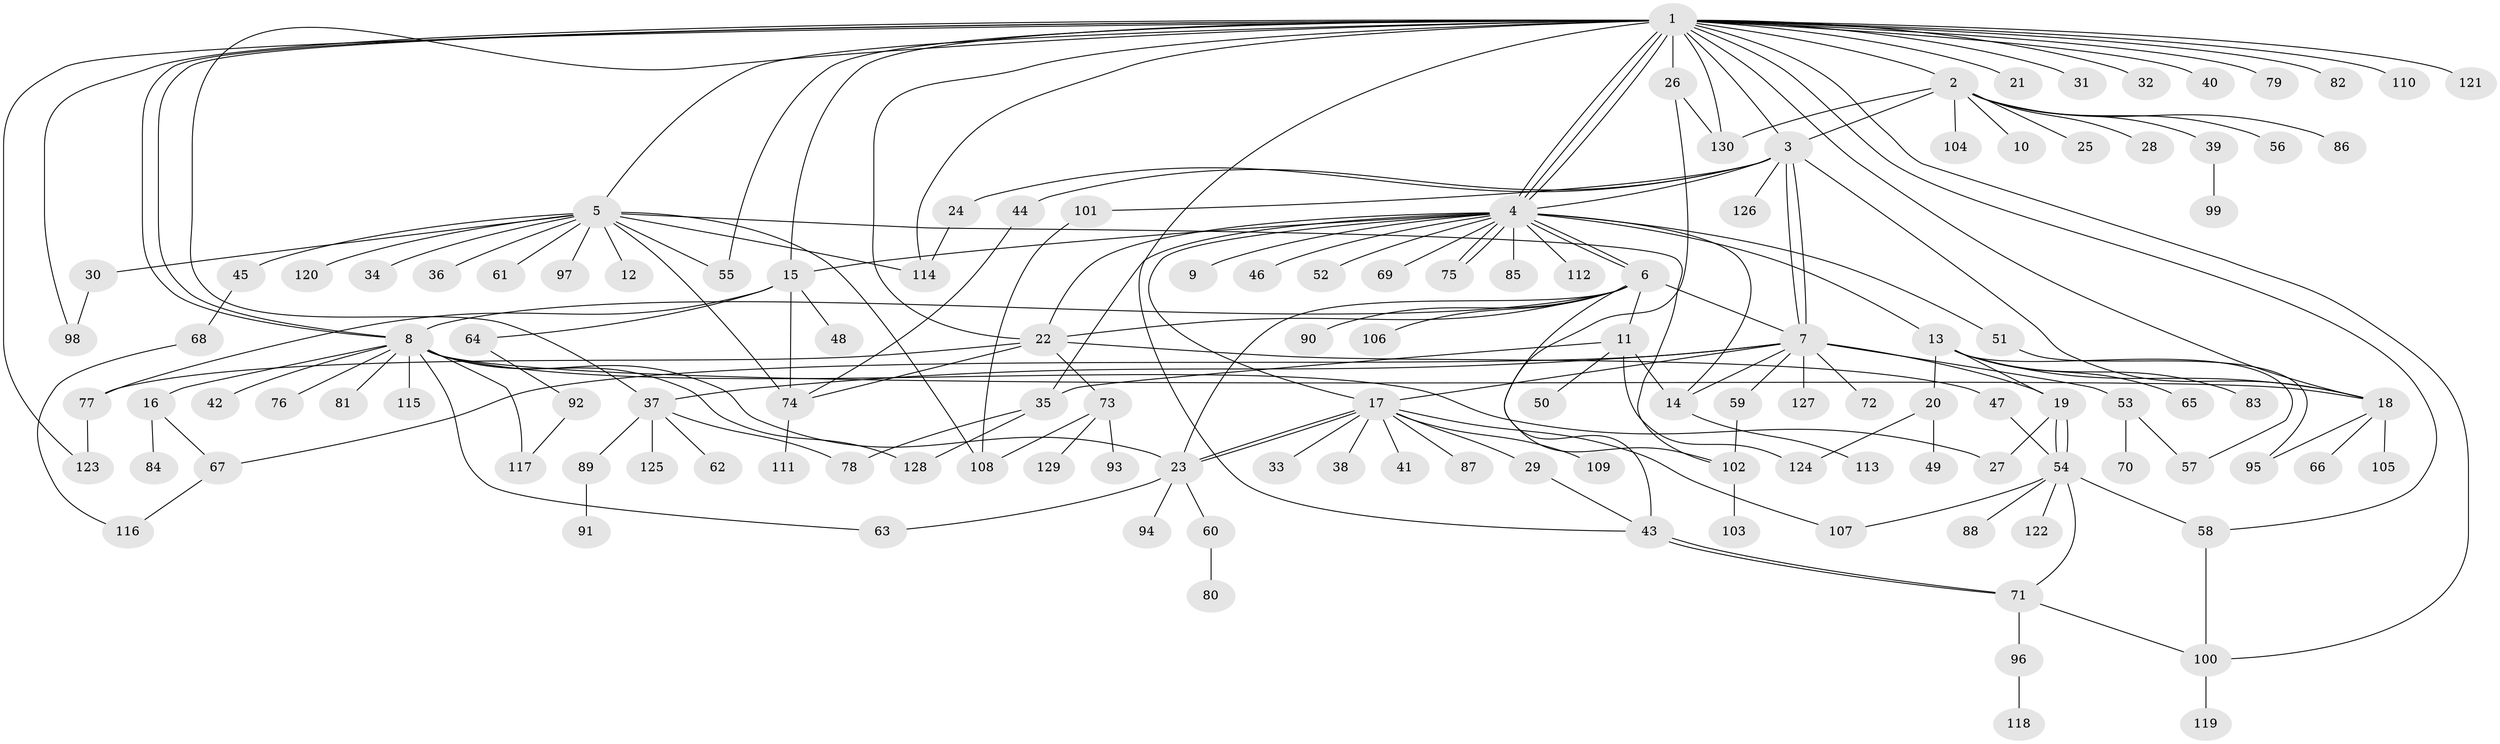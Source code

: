 // Generated by graph-tools (version 1.1) at 2025/47/03/09/25 04:47:42]
// undirected, 130 vertices, 189 edges
graph export_dot {
graph [start="1"]
  node [color=gray90,style=filled];
  1;
  2;
  3;
  4;
  5;
  6;
  7;
  8;
  9;
  10;
  11;
  12;
  13;
  14;
  15;
  16;
  17;
  18;
  19;
  20;
  21;
  22;
  23;
  24;
  25;
  26;
  27;
  28;
  29;
  30;
  31;
  32;
  33;
  34;
  35;
  36;
  37;
  38;
  39;
  40;
  41;
  42;
  43;
  44;
  45;
  46;
  47;
  48;
  49;
  50;
  51;
  52;
  53;
  54;
  55;
  56;
  57;
  58;
  59;
  60;
  61;
  62;
  63;
  64;
  65;
  66;
  67;
  68;
  69;
  70;
  71;
  72;
  73;
  74;
  75;
  76;
  77;
  78;
  79;
  80;
  81;
  82;
  83;
  84;
  85;
  86;
  87;
  88;
  89;
  90;
  91;
  92;
  93;
  94;
  95;
  96;
  97;
  98;
  99;
  100;
  101;
  102;
  103;
  104;
  105;
  106;
  107;
  108;
  109;
  110;
  111;
  112;
  113;
  114;
  115;
  116;
  117;
  118;
  119;
  120;
  121;
  122;
  123;
  124;
  125;
  126;
  127;
  128;
  129;
  130;
  1 -- 2;
  1 -- 3;
  1 -- 4;
  1 -- 4;
  1 -- 4;
  1 -- 5;
  1 -- 8;
  1 -- 8;
  1 -- 15;
  1 -- 18;
  1 -- 21;
  1 -- 22;
  1 -- 26;
  1 -- 31;
  1 -- 32;
  1 -- 37;
  1 -- 40;
  1 -- 43;
  1 -- 55;
  1 -- 58;
  1 -- 79;
  1 -- 82;
  1 -- 98;
  1 -- 100;
  1 -- 110;
  1 -- 114;
  1 -- 121;
  1 -- 123;
  1 -- 130;
  2 -- 3;
  2 -- 10;
  2 -- 25;
  2 -- 28;
  2 -- 39;
  2 -- 56;
  2 -- 86;
  2 -- 104;
  2 -- 130;
  3 -- 4;
  3 -- 7;
  3 -- 7;
  3 -- 18;
  3 -- 24;
  3 -- 44;
  3 -- 101;
  3 -- 126;
  4 -- 6;
  4 -- 6;
  4 -- 9;
  4 -- 13;
  4 -- 14;
  4 -- 15;
  4 -- 17;
  4 -- 22;
  4 -- 35;
  4 -- 46;
  4 -- 51;
  4 -- 52;
  4 -- 69;
  4 -- 75;
  4 -- 75;
  4 -- 85;
  4 -- 112;
  5 -- 12;
  5 -- 30;
  5 -- 34;
  5 -- 36;
  5 -- 45;
  5 -- 55;
  5 -- 61;
  5 -- 74;
  5 -- 97;
  5 -- 102;
  5 -- 108;
  5 -- 114;
  5 -- 120;
  6 -- 7;
  6 -- 8;
  6 -- 11;
  6 -- 22;
  6 -- 23;
  6 -- 90;
  6 -- 102;
  6 -- 106;
  7 -- 14;
  7 -- 17;
  7 -- 19;
  7 -- 37;
  7 -- 53;
  7 -- 59;
  7 -- 67;
  7 -- 72;
  7 -- 127;
  8 -- 16;
  8 -- 18;
  8 -- 23;
  8 -- 27;
  8 -- 42;
  8 -- 63;
  8 -- 76;
  8 -- 81;
  8 -- 115;
  8 -- 117;
  8 -- 128;
  11 -- 14;
  11 -- 35;
  11 -- 50;
  11 -- 124;
  13 -- 18;
  13 -- 19;
  13 -- 20;
  13 -- 57;
  13 -- 65;
  13 -- 83;
  14 -- 113;
  15 -- 48;
  15 -- 64;
  15 -- 74;
  15 -- 77;
  16 -- 67;
  16 -- 84;
  17 -- 23;
  17 -- 23;
  17 -- 29;
  17 -- 33;
  17 -- 38;
  17 -- 41;
  17 -- 87;
  17 -- 107;
  17 -- 109;
  18 -- 66;
  18 -- 95;
  18 -- 105;
  19 -- 27;
  19 -- 54;
  19 -- 54;
  20 -- 49;
  20 -- 124;
  22 -- 47;
  22 -- 73;
  22 -- 74;
  22 -- 77;
  23 -- 60;
  23 -- 63;
  23 -- 94;
  24 -- 114;
  26 -- 43;
  26 -- 130;
  29 -- 43;
  30 -- 98;
  35 -- 78;
  35 -- 128;
  37 -- 62;
  37 -- 78;
  37 -- 89;
  37 -- 125;
  39 -- 99;
  43 -- 71;
  43 -- 71;
  44 -- 74;
  45 -- 68;
  47 -- 54;
  51 -- 95;
  53 -- 57;
  53 -- 70;
  54 -- 58;
  54 -- 71;
  54 -- 88;
  54 -- 107;
  54 -- 122;
  58 -- 100;
  59 -- 102;
  60 -- 80;
  64 -- 92;
  67 -- 116;
  68 -- 116;
  71 -- 96;
  71 -- 100;
  73 -- 93;
  73 -- 108;
  73 -- 129;
  74 -- 111;
  77 -- 123;
  89 -- 91;
  92 -- 117;
  96 -- 118;
  100 -- 119;
  101 -- 108;
  102 -- 103;
}
